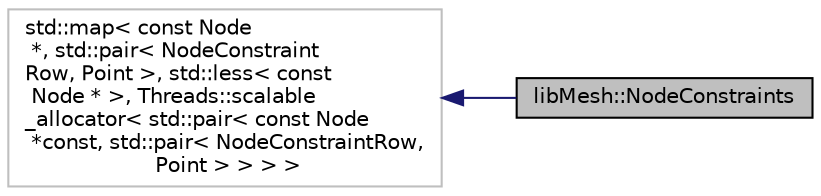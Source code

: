 digraph "libMesh::NodeConstraints"
{
 // INTERACTIVE_SVG=YES
  edge [fontname="Helvetica",fontsize="10",labelfontname="Helvetica",labelfontsize="10"];
  node [fontname="Helvetica",fontsize="10",shape=record];
  rankdir="LR";
  Node1 [label="libMesh::NodeConstraints",height=0.2,width=0.4,color="black", fillcolor="grey75", style="filled" fontcolor="black"];
  Node2 -> Node1 [dir="back",color="midnightblue",fontsize="10",style="solid",fontname="Helvetica"];
  Node2 [label="std::map\< const Node\l *, std::pair\< NodeConstraint\lRow, Point \>, std::less\< const\l Node * \>, Threads::scalable\l_allocator\< std::pair\< const Node\l *const, std::pair\< NodeConstraintRow,\l Point \> \> \> \>",height=0.2,width=0.4,color="grey75", fillcolor="white", style="filled"];
}
